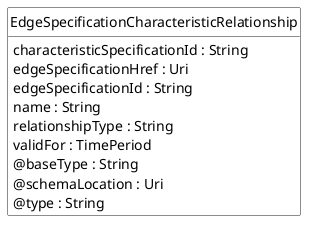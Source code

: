 @startuml
hide circle
hide methods
hide stereotype
show <<Enumeration>> stereotype
skinparam class {
   BackgroundColor<<Enumeration>> #E6F5F7
   BackgroundColor<<Ref>> #FFFFE0
   BackgroundColor<<Pivot>> #FFFFFFF
   BackgroundColor<<SimpleType>> #E2F0DA
   BackgroundColor #FCF2E3
}

class EdgeSpecificationCharacteristicRelationship <<Pivot>> {
    characteristicSpecificationId : String
    edgeSpecificationHref : Uri
    edgeSpecificationId : String
    name : String
    relationshipType : String
    validFor : TimePeriod
    @baseType : String
    @schemaLocation : Uri
    @type : String
}


@enduml